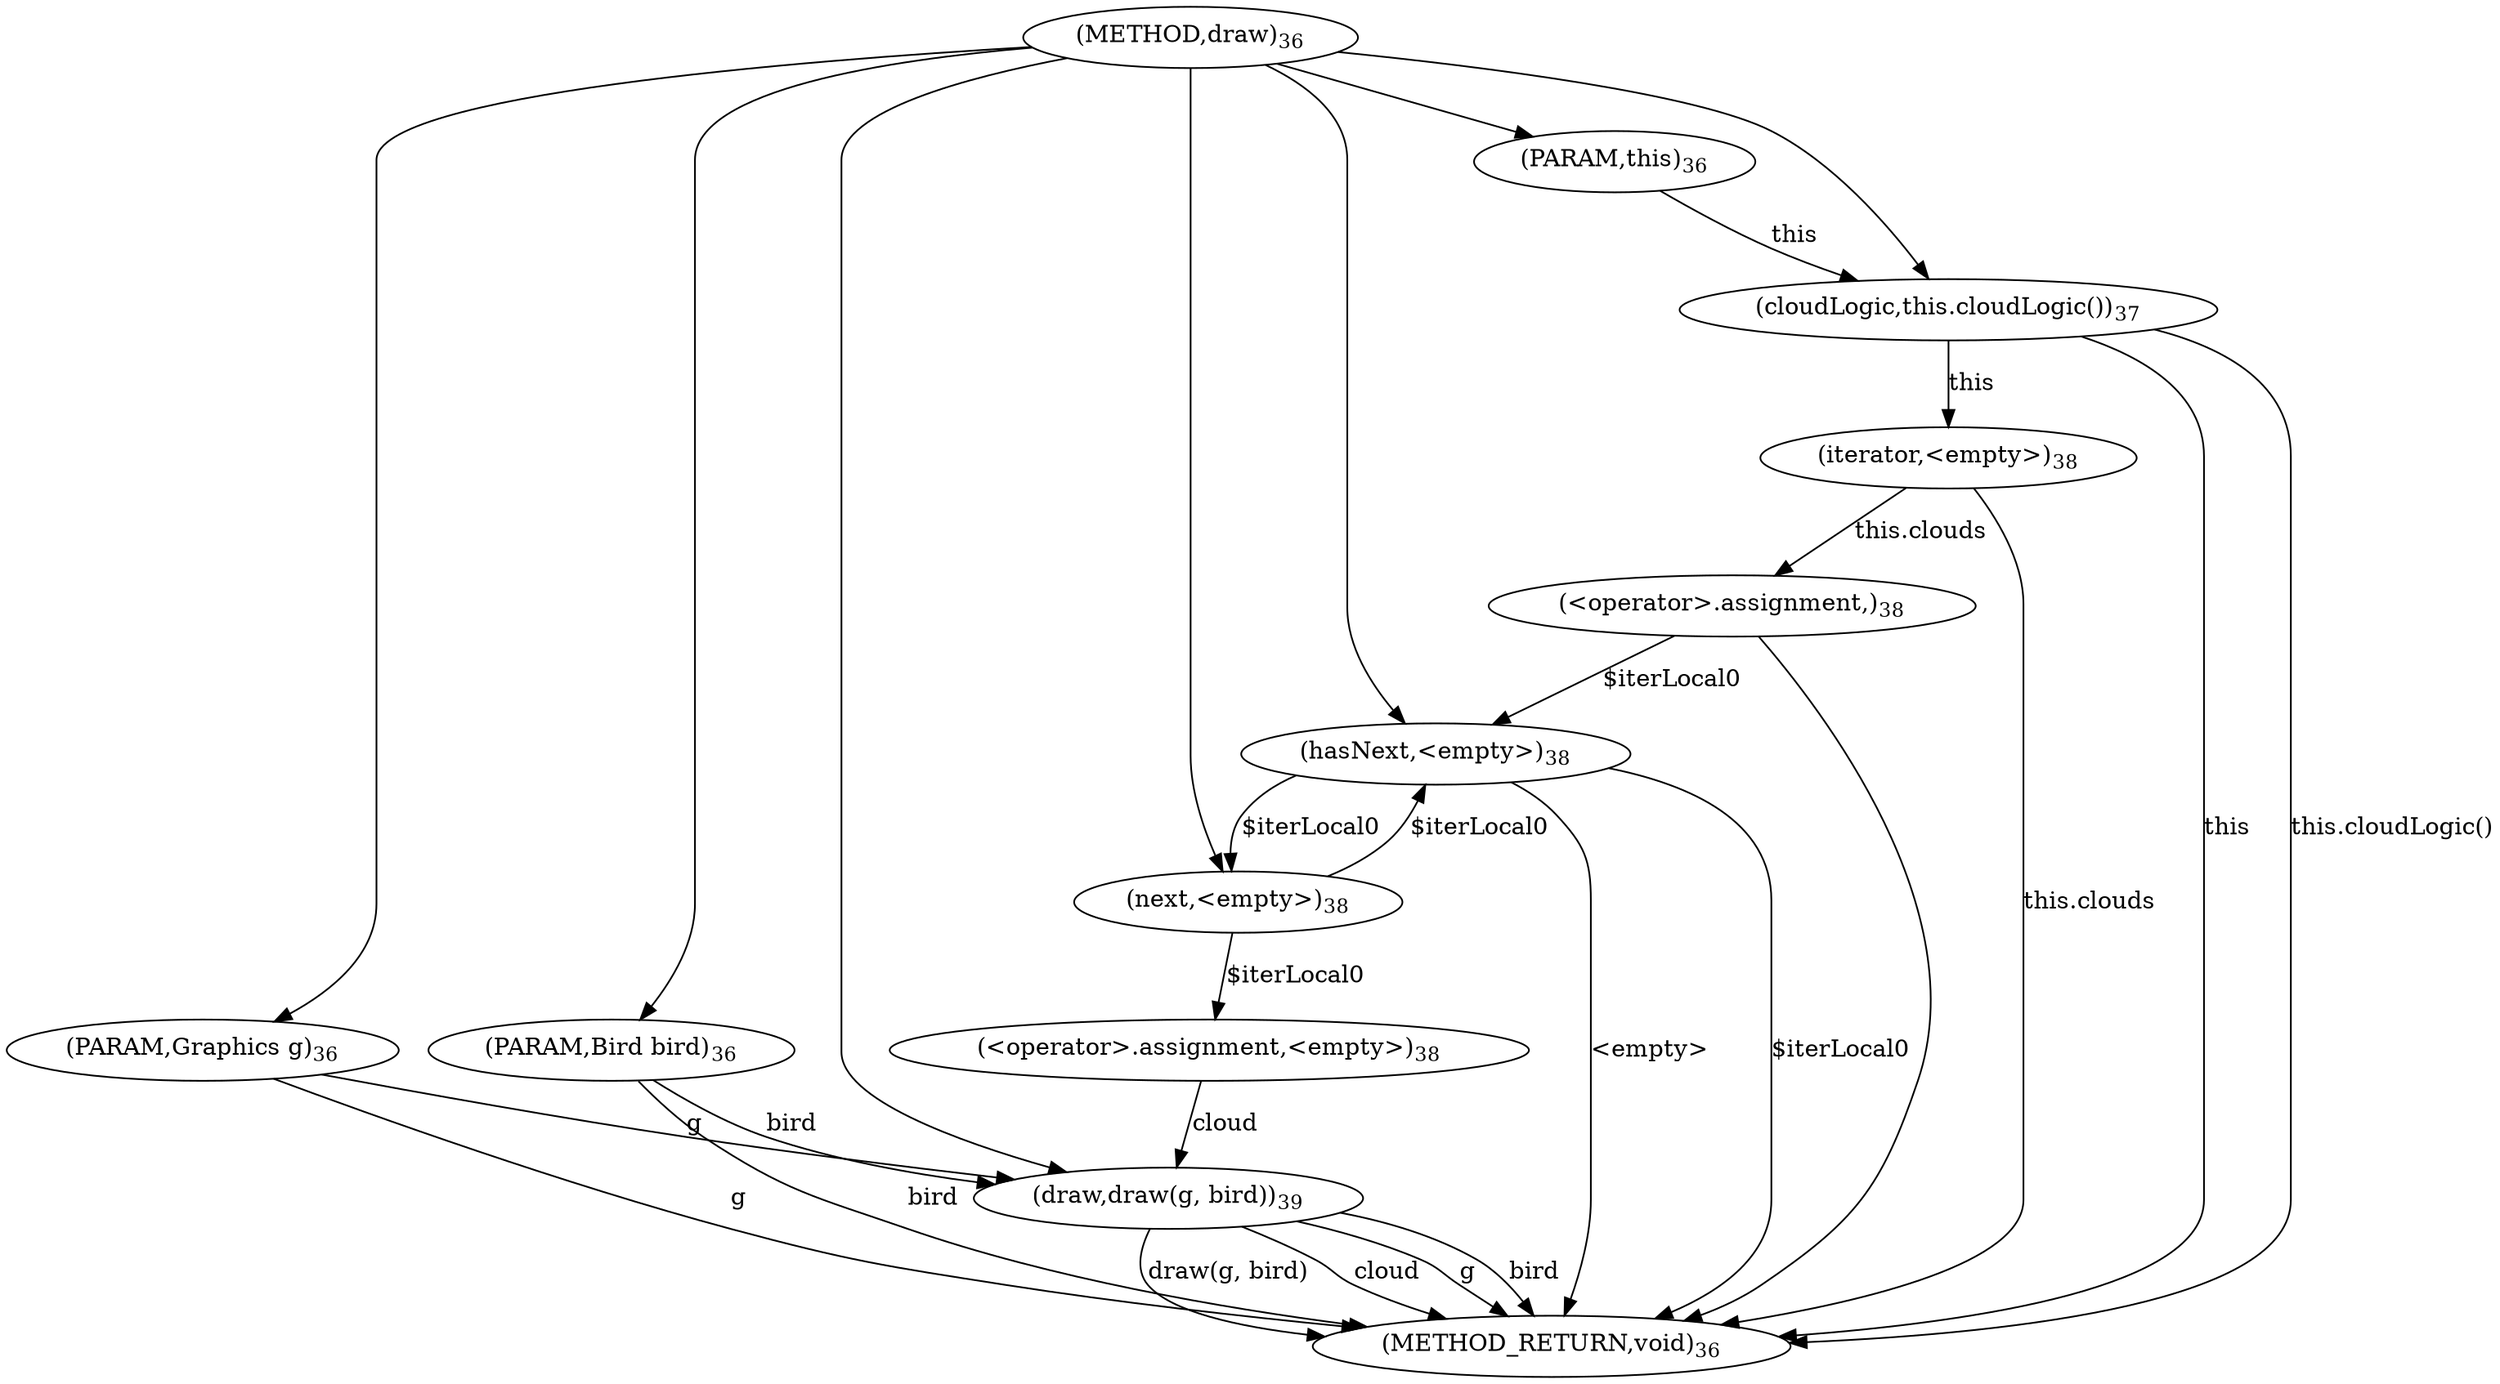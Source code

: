 digraph "draw" {  
"85" [label = <(METHOD,draw)<SUB>36</SUB>> ]
"112" [label = <(METHOD_RETURN,void)<SUB>36</SUB>> ]
"4" [label = <(PARAM,this)<SUB>36</SUB>> ]
"86" [label = <(PARAM,Graphics g)<SUB>36</SUB>> ]
"87" [label = <(PARAM,Bird bird)<SUB>36</SUB>> ]
"89" [label = <(cloudLogic,this.cloudLogic())<SUB>37</SUB>> ]
"91" [label = <(&lt;operator&gt;.assignment,)<SUB>38</SUB>> ]
"89" [label = <(cloudLogic,this.cloudLogic())<SUB>37</SUB>> ]
"91" [label = <(&lt;operator&gt;.assignment,)<SUB>38</SUB>> ]
"91" [label = <(&lt;operator&gt;.assignment,)<SUB>38</SUB>> ]
"98" [label = <(hasNext,&lt;empty&gt;)<SUB>38</SUB>> ]
"93" [label = <(iterator,&lt;empty&gt;)<SUB>38</SUB>> ]
"98" [label = <(hasNext,&lt;empty&gt;)<SUB>38</SUB>> ]
"102" [label = <(&lt;operator&gt;.assignment,&lt;empty&gt;)<SUB>38</SUB>> ]
"106" [label = <(draw,draw(g, bird))<SUB>39</SUB>> ]
"102" [label = <(&lt;operator&gt;.assignment,&lt;empty&gt;)<SUB>38</SUB>> ]
"102" [label = <(&lt;operator&gt;.assignment,&lt;empty&gt;)<SUB>38</SUB>> ]
"106" [label = <(draw,draw(g, bird))<SUB>39</SUB>> ]
"106" [label = <(draw,draw(g, bird))<SUB>39</SUB>> ]
"106" [label = <(draw,draw(g, bird))<SUB>39</SUB>> ]
"104" [label = <(next,&lt;empty&gt;)<SUB>38</SUB>> ]
  "86" -> "112"  [ label = "g"] 
  "87" -> "112"  [ label = "bird"] 
  "89" -> "112"  [ label = "this"] 
  "89" -> "112"  [ label = "this.cloudLogic()"] 
  "93" -> "112"  [ label = "this.clouds"] 
  "91" -> "112" 
  "98" -> "112"  [ label = "$iterLocal0"] 
  "98" -> "112"  [ label = "&lt;empty&gt;"] 
  "106" -> "112"  [ label = "cloud"] 
  "106" -> "112"  [ label = "g"] 
  "106" -> "112"  [ label = "bird"] 
  "106" -> "112"  [ label = "draw(g, bird)"] 
  "85" -> "4" 
  "85" -> "86" 
  "85" -> "87" 
  "93" -> "91"  [ label = "this.clouds"] 
  "4" -> "89"  [ label = "this"] 
  "85" -> "89" 
  "89" -> "93"  [ label = "this"] 
  "91" -> "98"  [ label = "$iterLocal0"] 
  "104" -> "98"  [ label = "$iterLocal0"] 
  "85" -> "98" 
  "104" -> "102"  [ label = "$iterLocal0"] 
  "102" -> "106"  [ label = "cloud"] 
  "85" -> "106" 
  "86" -> "106"  [ label = "g"] 
  "87" -> "106"  [ label = "bird"] 
  "98" -> "104"  [ label = "$iterLocal0"] 
  "85" -> "104" 
}
